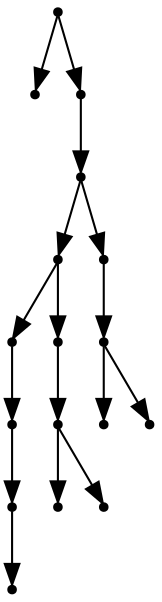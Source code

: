digraph {
  16 [shape=point];
  0 [shape=point];
  15 [shape=point];
  14 [shape=point];
  9 [shape=point];
  4 [shape=point];
  3 [shape=point];
  2 [shape=point];
  1 [shape=point];
  8 [shape=point];
  7 [shape=point];
  5 [shape=point];
  6 [shape=point];
  13 [shape=point];
  12 [shape=point];
  10 [shape=point];
  11 [shape=point];
16 -> 0;
16 -> 15;
15 -> 14;
14 -> 9;
9 -> 4;
4 -> 3;
3 -> 2;
2 -> 1;
9 -> 8;
8 -> 7;
7 -> 5;
7 -> 6;
14 -> 13;
13 -> 12;
12 -> 10;
12 -> 11;
}

